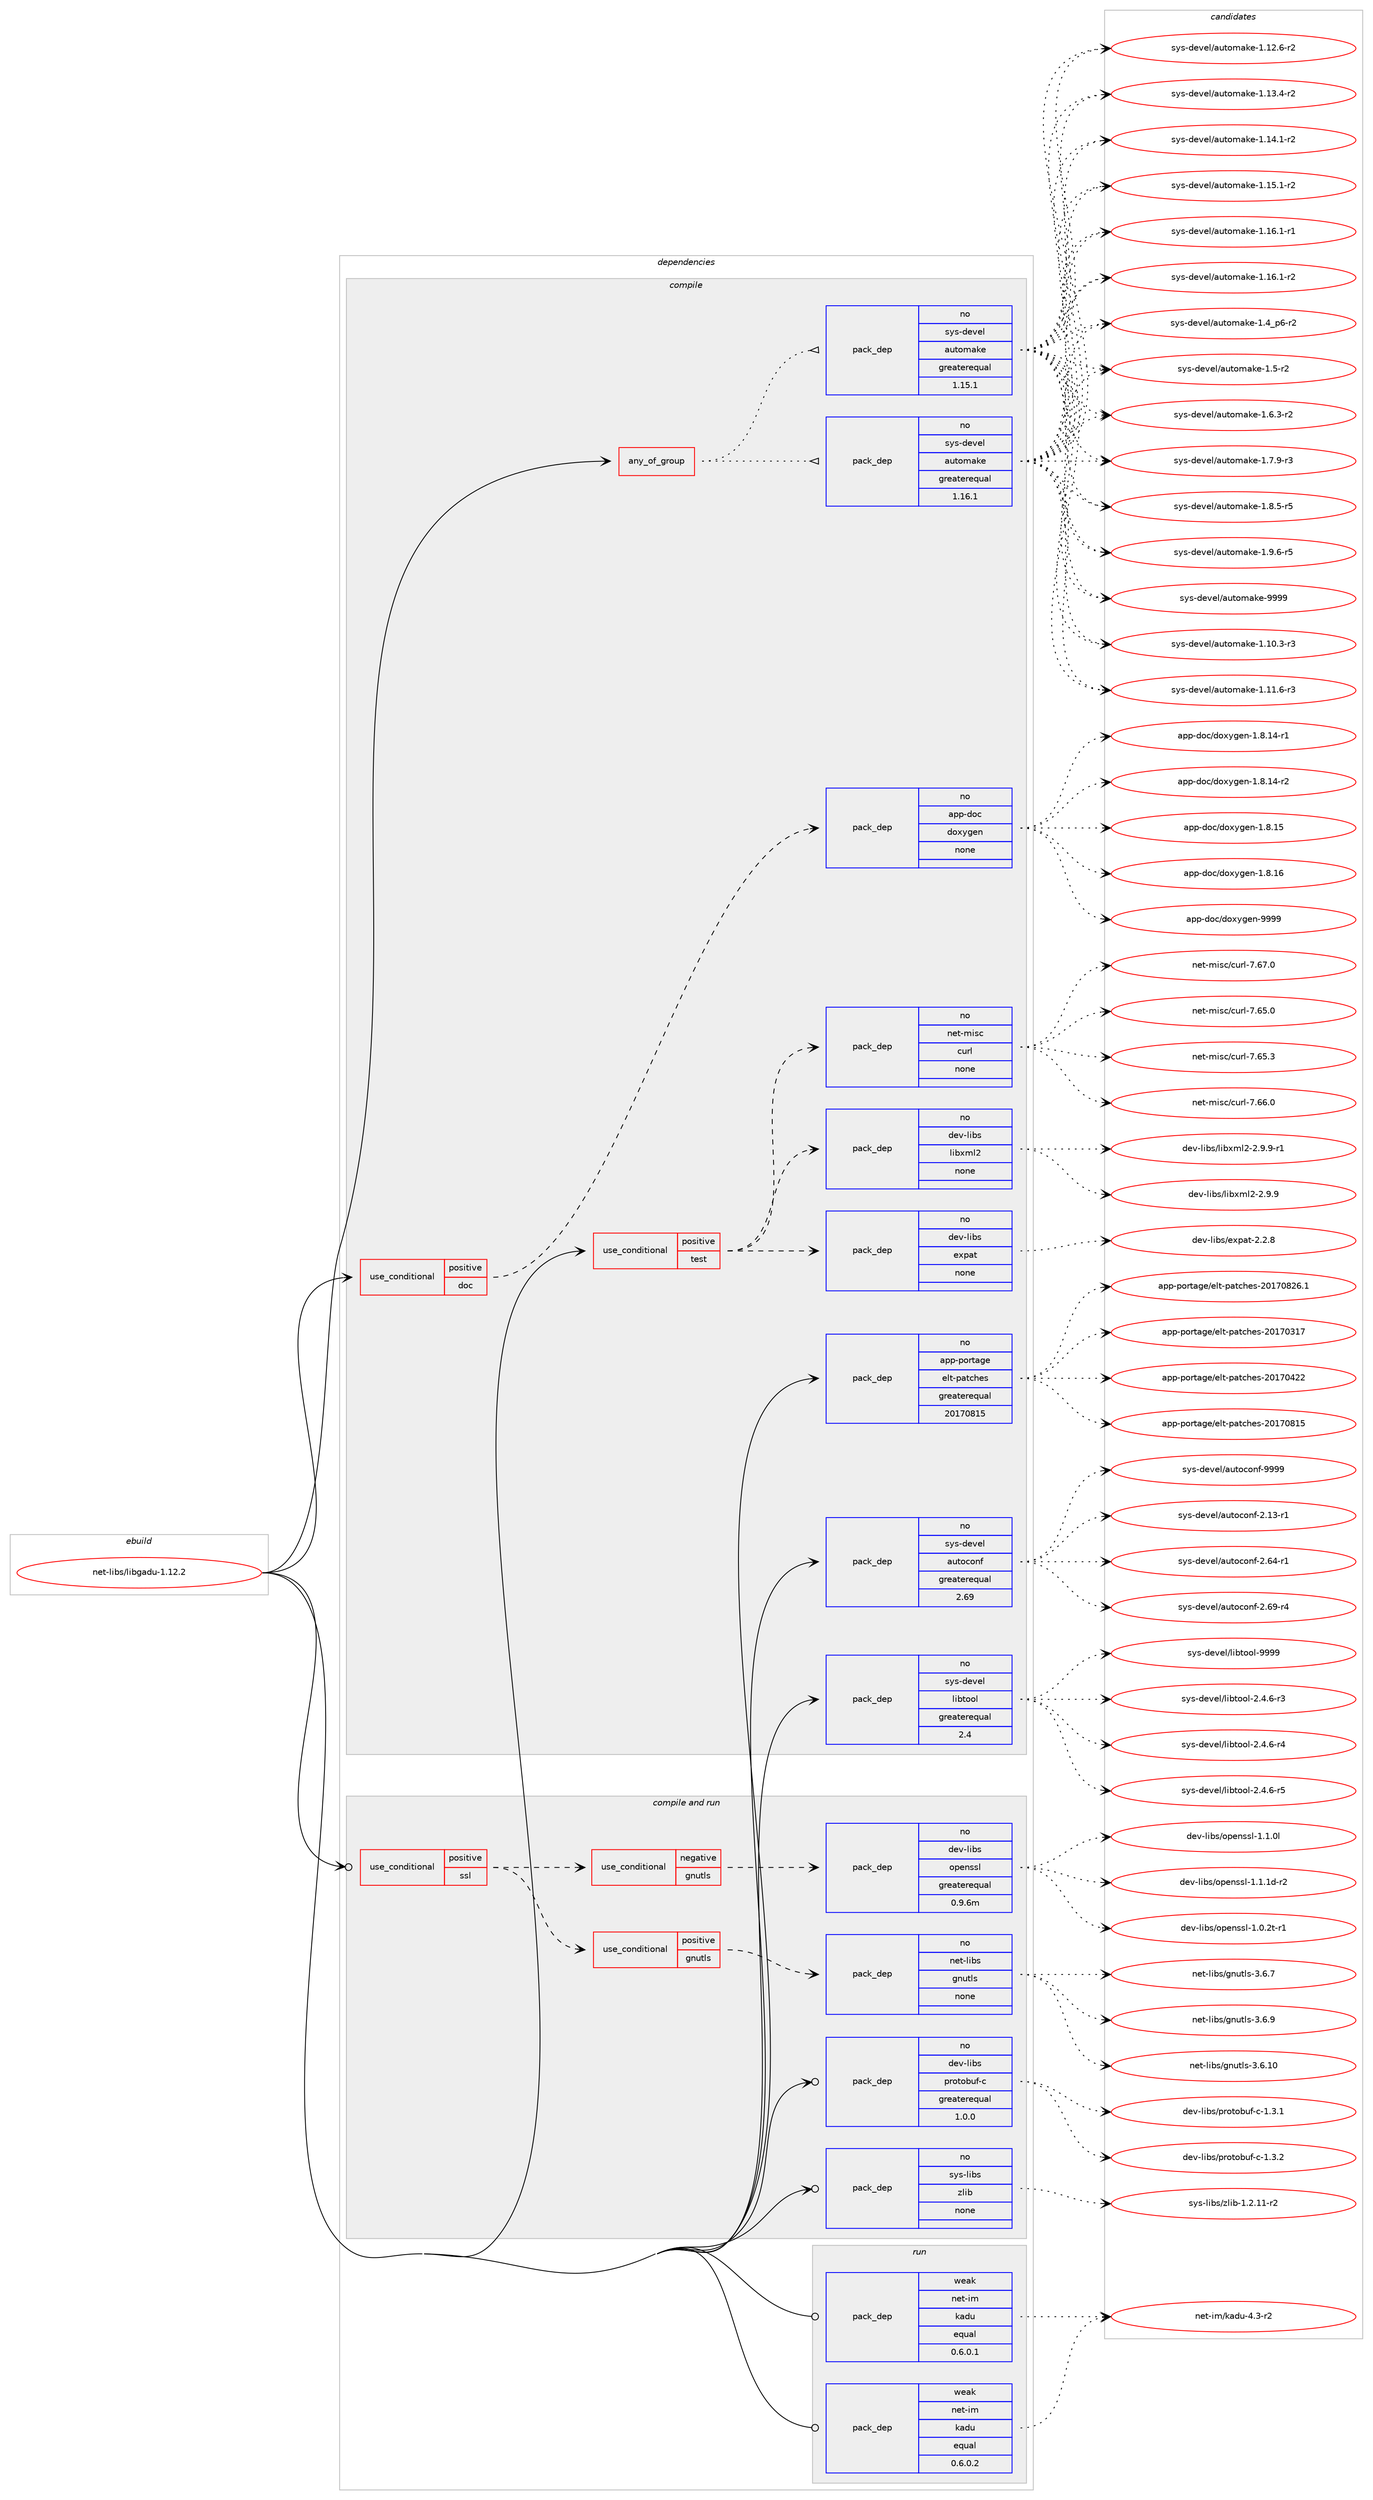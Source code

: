digraph prolog {

# *************
# Graph options
# *************

newrank=true;
concentrate=true;
compound=true;
graph [rankdir=LR,fontname=Helvetica,fontsize=10,ranksep=1.5];#, ranksep=2.5, nodesep=0.2];
edge  [arrowhead=vee];
node  [fontname=Helvetica,fontsize=10];

# **********
# The ebuild
# **********

subgraph cluster_leftcol {
color=gray;
rank=same;
label=<<i>ebuild</i>>;
id [label="net-libs/libgadu-1.12.2", color=red, width=4, href="../net-libs/libgadu-1.12.2.svg"];
}

# ****************
# The dependencies
# ****************

subgraph cluster_midcol {
color=gray;
label=<<i>dependencies</i>>;
subgraph cluster_compile {
fillcolor="#eeeeee";
style=filled;
label=<<i>compile</i>>;
subgraph any14000 {
dependency826431 [label=<<TABLE BORDER="0" CELLBORDER="1" CELLSPACING="0" CELLPADDING="4"><TR><TD CELLPADDING="10">any_of_group</TD></TR></TABLE>>, shape=none, color=red];subgraph pack610528 {
dependency826432 [label=<<TABLE BORDER="0" CELLBORDER="1" CELLSPACING="0" CELLPADDING="4" WIDTH="220"><TR><TD ROWSPAN="6" CELLPADDING="30">pack_dep</TD></TR><TR><TD WIDTH="110">no</TD></TR><TR><TD>sys-devel</TD></TR><TR><TD>automake</TD></TR><TR><TD>greaterequal</TD></TR><TR><TD>1.16.1</TD></TR></TABLE>>, shape=none, color=blue];
}
dependency826431:e -> dependency826432:w [weight=20,style="dotted",arrowhead="oinv"];
subgraph pack610529 {
dependency826433 [label=<<TABLE BORDER="0" CELLBORDER="1" CELLSPACING="0" CELLPADDING="4" WIDTH="220"><TR><TD ROWSPAN="6" CELLPADDING="30">pack_dep</TD></TR><TR><TD WIDTH="110">no</TD></TR><TR><TD>sys-devel</TD></TR><TR><TD>automake</TD></TR><TR><TD>greaterequal</TD></TR><TR><TD>1.15.1</TD></TR></TABLE>>, shape=none, color=blue];
}
dependency826431:e -> dependency826433:w [weight=20,style="dotted",arrowhead="oinv"];
}
id:e -> dependency826431:w [weight=20,style="solid",arrowhead="vee"];
subgraph cond201446 {
dependency826434 [label=<<TABLE BORDER="0" CELLBORDER="1" CELLSPACING="0" CELLPADDING="4"><TR><TD ROWSPAN="3" CELLPADDING="10">use_conditional</TD></TR><TR><TD>positive</TD></TR><TR><TD>doc</TD></TR></TABLE>>, shape=none, color=red];
subgraph pack610530 {
dependency826435 [label=<<TABLE BORDER="0" CELLBORDER="1" CELLSPACING="0" CELLPADDING="4" WIDTH="220"><TR><TD ROWSPAN="6" CELLPADDING="30">pack_dep</TD></TR><TR><TD WIDTH="110">no</TD></TR><TR><TD>app-doc</TD></TR><TR><TD>doxygen</TD></TR><TR><TD>none</TD></TR><TR><TD></TD></TR></TABLE>>, shape=none, color=blue];
}
dependency826434:e -> dependency826435:w [weight=20,style="dashed",arrowhead="vee"];
}
id:e -> dependency826434:w [weight=20,style="solid",arrowhead="vee"];
subgraph cond201447 {
dependency826436 [label=<<TABLE BORDER="0" CELLBORDER="1" CELLSPACING="0" CELLPADDING="4"><TR><TD ROWSPAN="3" CELLPADDING="10">use_conditional</TD></TR><TR><TD>positive</TD></TR><TR><TD>test</TD></TR></TABLE>>, shape=none, color=red];
subgraph pack610531 {
dependency826437 [label=<<TABLE BORDER="0" CELLBORDER="1" CELLSPACING="0" CELLPADDING="4" WIDTH="220"><TR><TD ROWSPAN="6" CELLPADDING="30">pack_dep</TD></TR><TR><TD WIDTH="110">no</TD></TR><TR><TD>dev-libs</TD></TR><TR><TD>expat</TD></TR><TR><TD>none</TD></TR><TR><TD></TD></TR></TABLE>>, shape=none, color=blue];
}
dependency826436:e -> dependency826437:w [weight=20,style="dashed",arrowhead="vee"];
subgraph pack610532 {
dependency826438 [label=<<TABLE BORDER="0" CELLBORDER="1" CELLSPACING="0" CELLPADDING="4" WIDTH="220"><TR><TD ROWSPAN="6" CELLPADDING="30">pack_dep</TD></TR><TR><TD WIDTH="110">no</TD></TR><TR><TD>dev-libs</TD></TR><TR><TD>libxml2</TD></TR><TR><TD>none</TD></TR><TR><TD></TD></TR></TABLE>>, shape=none, color=blue];
}
dependency826436:e -> dependency826438:w [weight=20,style="dashed",arrowhead="vee"];
subgraph pack610533 {
dependency826439 [label=<<TABLE BORDER="0" CELLBORDER="1" CELLSPACING="0" CELLPADDING="4" WIDTH="220"><TR><TD ROWSPAN="6" CELLPADDING="30">pack_dep</TD></TR><TR><TD WIDTH="110">no</TD></TR><TR><TD>net-misc</TD></TR><TR><TD>curl</TD></TR><TR><TD>none</TD></TR><TR><TD></TD></TR></TABLE>>, shape=none, color=blue];
}
dependency826436:e -> dependency826439:w [weight=20,style="dashed",arrowhead="vee"];
}
id:e -> dependency826436:w [weight=20,style="solid",arrowhead="vee"];
subgraph pack610534 {
dependency826440 [label=<<TABLE BORDER="0" CELLBORDER="1" CELLSPACING="0" CELLPADDING="4" WIDTH="220"><TR><TD ROWSPAN="6" CELLPADDING="30">pack_dep</TD></TR><TR><TD WIDTH="110">no</TD></TR><TR><TD>app-portage</TD></TR><TR><TD>elt-patches</TD></TR><TR><TD>greaterequal</TD></TR><TR><TD>20170815</TD></TR></TABLE>>, shape=none, color=blue];
}
id:e -> dependency826440:w [weight=20,style="solid",arrowhead="vee"];
subgraph pack610535 {
dependency826441 [label=<<TABLE BORDER="0" CELLBORDER="1" CELLSPACING="0" CELLPADDING="4" WIDTH="220"><TR><TD ROWSPAN="6" CELLPADDING="30">pack_dep</TD></TR><TR><TD WIDTH="110">no</TD></TR><TR><TD>sys-devel</TD></TR><TR><TD>autoconf</TD></TR><TR><TD>greaterequal</TD></TR><TR><TD>2.69</TD></TR></TABLE>>, shape=none, color=blue];
}
id:e -> dependency826441:w [weight=20,style="solid",arrowhead="vee"];
subgraph pack610536 {
dependency826442 [label=<<TABLE BORDER="0" CELLBORDER="1" CELLSPACING="0" CELLPADDING="4" WIDTH="220"><TR><TD ROWSPAN="6" CELLPADDING="30">pack_dep</TD></TR><TR><TD WIDTH="110">no</TD></TR><TR><TD>sys-devel</TD></TR><TR><TD>libtool</TD></TR><TR><TD>greaterequal</TD></TR><TR><TD>2.4</TD></TR></TABLE>>, shape=none, color=blue];
}
id:e -> dependency826442:w [weight=20,style="solid",arrowhead="vee"];
}
subgraph cluster_compileandrun {
fillcolor="#eeeeee";
style=filled;
label=<<i>compile and run</i>>;
subgraph cond201448 {
dependency826443 [label=<<TABLE BORDER="0" CELLBORDER="1" CELLSPACING="0" CELLPADDING="4"><TR><TD ROWSPAN="3" CELLPADDING="10">use_conditional</TD></TR><TR><TD>positive</TD></TR><TR><TD>ssl</TD></TR></TABLE>>, shape=none, color=red];
subgraph cond201449 {
dependency826444 [label=<<TABLE BORDER="0" CELLBORDER="1" CELLSPACING="0" CELLPADDING="4"><TR><TD ROWSPAN="3" CELLPADDING="10">use_conditional</TD></TR><TR><TD>positive</TD></TR><TR><TD>gnutls</TD></TR></TABLE>>, shape=none, color=red];
subgraph pack610537 {
dependency826445 [label=<<TABLE BORDER="0" CELLBORDER="1" CELLSPACING="0" CELLPADDING="4" WIDTH="220"><TR><TD ROWSPAN="6" CELLPADDING="30">pack_dep</TD></TR><TR><TD WIDTH="110">no</TD></TR><TR><TD>net-libs</TD></TR><TR><TD>gnutls</TD></TR><TR><TD>none</TD></TR><TR><TD></TD></TR></TABLE>>, shape=none, color=blue];
}
dependency826444:e -> dependency826445:w [weight=20,style="dashed",arrowhead="vee"];
}
dependency826443:e -> dependency826444:w [weight=20,style="dashed",arrowhead="vee"];
subgraph cond201450 {
dependency826446 [label=<<TABLE BORDER="0" CELLBORDER="1" CELLSPACING="0" CELLPADDING="4"><TR><TD ROWSPAN="3" CELLPADDING="10">use_conditional</TD></TR><TR><TD>negative</TD></TR><TR><TD>gnutls</TD></TR></TABLE>>, shape=none, color=red];
subgraph pack610538 {
dependency826447 [label=<<TABLE BORDER="0" CELLBORDER="1" CELLSPACING="0" CELLPADDING="4" WIDTH="220"><TR><TD ROWSPAN="6" CELLPADDING="30">pack_dep</TD></TR><TR><TD WIDTH="110">no</TD></TR><TR><TD>dev-libs</TD></TR><TR><TD>openssl</TD></TR><TR><TD>greaterequal</TD></TR><TR><TD>0.9.6m</TD></TR></TABLE>>, shape=none, color=blue];
}
dependency826446:e -> dependency826447:w [weight=20,style="dashed",arrowhead="vee"];
}
dependency826443:e -> dependency826446:w [weight=20,style="dashed",arrowhead="vee"];
}
id:e -> dependency826443:w [weight=20,style="solid",arrowhead="odotvee"];
subgraph pack610539 {
dependency826448 [label=<<TABLE BORDER="0" CELLBORDER="1" CELLSPACING="0" CELLPADDING="4" WIDTH="220"><TR><TD ROWSPAN="6" CELLPADDING="30">pack_dep</TD></TR><TR><TD WIDTH="110">no</TD></TR><TR><TD>dev-libs</TD></TR><TR><TD>protobuf-c</TD></TR><TR><TD>greaterequal</TD></TR><TR><TD>1.0.0</TD></TR></TABLE>>, shape=none, color=blue];
}
id:e -> dependency826448:w [weight=20,style="solid",arrowhead="odotvee"];
subgraph pack610540 {
dependency826449 [label=<<TABLE BORDER="0" CELLBORDER="1" CELLSPACING="0" CELLPADDING="4" WIDTH="220"><TR><TD ROWSPAN="6" CELLPADDING="30">pack_dep</TD></TR><TR><TD WIDTH="110">no</TD></TR><TR><TD>sys-libs</TD></TR><TR><TD>zlib</TD></TR><TR><TD>none</TD></TR><TR><TD></TD></TR></TABLE>>, shape=none, color=blue];
}
id:e -> dependency826449:w [weight=20,style="solid",arrowhead="odotvee"];
}
subgraph cluster_run {
fillcolor="#eeeeee";
style=filled;
label=<<i>run</i>>;
subgraph pack610541 {
dependency826450 [label=<<TABLE BORDER="0" CELLBORDER="1" CELLSPACING="0" CELLPADDING="4" WIDTH="220"><TR><TD ROWSPAN="6" CELLPADDING="30">pack_dep</TD></TR><TR><TD WIDTH="110">weak</TD></TR><TR><TD>net-im</TD></TR><TR><TD>kadu</TD></TR><TR><TD>equal</TD></TR><TR><TD>0.6.0.1</TD></TR></TABLE>>, shape=none, color=blue];
}
id:e -> dependency826450:w [weight=20,style="solid",arrowhead="odot"];
subgraph pack610542 {
dependency826451 [label=<<TABLE BORDER="0" CELLBORDER="1" CELLSPACING="0" CELLPADDING="4" WIDTH="220"><TR><TD ROWSPAN="6" CELLPADDING="30">pack_dep</TD></TR><TR><TD WIDTH="110">weak</TD></TR><TR><TD>net-im</TD></TR><TR><TD>kadu</TD></TR><TR><TD>equal</TD></TR><TR><TD>0.6.0.2</TD></TR></TABLE>>, shape=none, color=blue];
}
id:e -> dependency826451:w [weight=20,style="solid",arrowhead="odot"];
}
}

# **************
# The candidates
# **************

subgraph cluster_choices {
rank=same;
color=gray;
label=<<i>candidates</i>>;

subgraph choice610528 {
color=black;
nodesep=1;
choice11512111545100101118101108479711711611110997107101454946494846514511451 [label="sys-devel/automake-1.10.3-r3", color=red, width=4,href="../sys-devel/automake-1.10.3-r3.svg"];
choice11512111545100101118101108479711711611110997107101454946494946544511451 [label="sys-devel/automake-1.11.6-r3", color=red, width=4,href="../sys-devel/automake-1.11.6-r3.svg"];
choice11512111545100101118101108479711711611110997107101454946495046544511450 [label="sys-devel/automake-1.12.6-r2", color=red, width=4,href="../sys-devel/automake-1.12.6-r2.svg"];
choice11512111545100101118101108479711711611110997107101454946495146524511450 [label="sys-devel/automake-1.13.4-r2", color=red, width=4,href="../sys-devel/automake-1.13.4-r2.svg"];
choice11512111545100101118101108479711711611110997107101454946495246494511450 [label="sys-devel/automake-1.14.1-r2", color=red, width=4,href="../sys-devel/automake-1.14.1-r2.svg"];
choice11512111545100101118101108479711711611110997107101454946495346494511450 [label="sys-devel/automake-1.15.1-r2", color=red, width=4,href="../sys-devel/automake-1.15.1-r2.svg"];
choice11512111545100101118101108479711711611110997107101454946495446494511449 [label="sys-devel/automake-1.16.1-r1", color=red, width=4,href="../sys-devel/automake-1.16.1-r1.svg"];
choice11512111545100101118101108479711711611110997107101454946495446494511450 [label="sys-devel/automake-1.16.1-r2", color=red, width=4,href="../sys-devel/automake-1.16.1-r2.svg"];
choice115121115451001011181011084797117116111109971071014549465295112544511450 [label="sys-devel/automake-1.4_p6-r2", color=red, width=4,href="../sys-devel/automake-1.4_p6-r2.svg"];
choice11512111545100101118101108479711711611110997107101454946534511450 [label="sys-devel/automake-1.5-r2", color=red, width=4,href="../sys-devel/automake-1.5-r2.svg"];
choice115121115451001011181011084797117116111109971071014549465446514511450 [label="sys-devel/automake-1.6.3-r2", color=red, width=4,href="../sys-devel/automake-1.6.3-r2.svg"];
choice115121115451001011181011084797117116111109971071014549465546574511451 [label="sys-devel/automake-1.7.9-r3", color=red, width=4,href="../sys-devel/automake-1.7.9-r3.svg"];
choice115121115451001011181011084797117116111109971071014549465646534511453 [label="sys-devel/automake-1.8.5-r5", color=red, width=4,href="../sys-devel/automake-1.8.5-r5.svg"];
choice115121115451001011181011084797117116111109971071014549465746544511453 [label="sys-devel/automake-1.9.6-r5", color=red, width=4,href="../sys-devel/automake-1.9.6-r5.svg"];
choice115121115451001011181011084797117116111109971071014557575757 [label="sys-devel/automake-9999", color=red, width=4,href="../sys-devel/automake-9999.svg"];
dependency826432:e -> choice11512111545100101118101108479711711611110997107101454946494846514511451:w [style=dotted,weight="100"];
dependency826432:e -> choice11512111545100101118101108479711711611110997107101454946494946544511451:w [style=dotted,weight="100"];
dependency826432:e -> choice11512111545100101118101108479711711611110997107101454946495046544511450:w [style=dotted,weight="100"];
dependency826432:e -> choice11512111545100101118101108479711711611110997107101454946495146524511450:w [style=dotted,weight="100"];
dependency826432:e -> choice11512111545100101118101108479711711611110997107101454946495246494511450:w [style=dotted,weight="100"];
dependency826432:e -> choice11512111545100101118101108479711711611110997107101454946495346494511450:w [style=dotted,weight="100"];
dependency826432:e -> choice11512111545100101118101108479711711611110997107101454946495446494511449:w [style=dotted,weight="100"];
dependency826432:e -> choice11512111545100101118101108479711711611110997107101454946495446494511450:w [style=dotted,weight="100"];
dependency826432:e -> choice115121115451001011181011084797117116111109971071014549465295112544511450:w [style=dotted,weight="100"];
dependency826432:e -> choice11512111545100101118101108479711711611110997107101454946534511450:w [style=dotted,weight="100"];
dependency826432:e -> choice115121115451001011181011084797117116111109971071014549465446514511450:w [style=dotted,weight="100"];
dependency826432:e -> choice115121115451001011181011084797117116111109971071014549465546574511451:w [style=dotted,weight="100"];
dependency826432:e -> choice115121115451001011181011084797117116111109971071014549465646534511453:w [style=dotted,weight="100"];
dependency826432:e -> choice115121115451001011181011084797117116111109971071014549465746544511453:w [style=dotted,weight="100"];
dependency826432:e -> choice115121115451001011181011084797117116111109971071014557575757:w [style=dotted,weight="100"];
}
subgraph choice610529 {
color=black;
nodesep=1;
choice11512111545100101118101108479711711611110997107101454946494846514511451 [label="sys-devel/automake-1.10.3-r3", color=red, width=4,href="../sys-devel/automake-1.10.3-r3.svg"];
choice11512111545100101118101108479711711611110997107101454946494946544511451 [label="sys-devel/automake-1.11.6-r3", color=red, width=4,href="../sys-devel/automake-1.11.6-r3.svg"];
choice11512111545100101118101108479711711611110997107101454946495046544511450 [label="sys-devel/automake-1.12.6-r2", color=red, width=4,href="../sys-devel/automake-1.12.6-r2.svg"];
choice11512111545100101118101108479711711611110997107101454946495146524511450 [label="sys-devel/automake-1.13.4-r2", color=red, width=4,href="../sys-devel/automake-1.13.4-r2.svg"];
choice11512111545100101118101108479711711611110997107101454946495246494511450 [label="sys-devel/automake-1.14.1-r2", color=red, width=4,href="../sys-devel/automake-1.14.1-r2.svg"];
choice11512111545100101118101108479711711611110997107101454946495346494511450 [label="sys-devel/automake-1.15.1-r2", color=red, width=4,href="../sys-devel/automake-1.15.1-r2.svg"];
choice11512111545100101118101108479711711611110997107101454946495446494511449 [label="sys-devel/automake-1.16.1-r1", color=red, width=4,href="../sys-devel/automake-1.16.1-r1.svg"];
choice11512111545100101118101108479711711611110997107101454946495446494511450 [label="sys-devel/automake-1.16.1-r2", color=red, width=4,href="../sys-devel/automake-1.16.1-r2.svg"];
choice115121115451001011181011084797117116111109971071014549465295112544511450 [label="sys-devel/automake-1.4_p6-r2", color=red, width=4,href="../sys-devel/automake-1.4_p6-r2.svg"];
choice11512111545100101118101108479711711611110997107101454946534511450 [label="sys-devel/automake-1.5-r2", color=red, width=4,href="../sys-devel/automake-1.5-r2.svg"];
choice115121115451001011181011084797117116111109971071014549465446514511450 [label="sys-devel/automake-1.6.3-r2", color=red, width=4,href="../sys-devel/automake-1.6.3-r2.svg"];
choice115121115451001011181011084797117116111109971071014549465546574511451 [label="sys-devel/automake-1.7.9-r3", color=red, width=4,href="../sys-devel/automake-1.7.9-r3.svg"];
choice115121115451001011181011084797117116111109971071014549465646534511453 [label="sys-devel/automake-1.8.5-r5", color=red, width=4,href="../sys-devel/automake-1.8.5-r5.svg"];
choice115121115451001011181011084797117116111109971071014549465746544511453 [label="sys-devel/automake-1.9.6-r5", color=red, width=4,href="../sys-devel/automake-1.9.6-r5.svg"];
choice115121115451001011181011084797117116111109971071014557575757 [label="sys-devel/automake-9999", color=red, width=4,href="../sys-devel/automake-9999.svg"];
dependency826433:e -> choice11512111545100101118101108479711711611110997107101454946494846514511451:w [style=dotted,weight="100"];
dependency826433:e -> choice11512111545100101118101108479711711611110997107101454946494946544511451:w [style=dotted,weight="100"];
dependency826433:e -> choice11512111545100101118101108479711711611110997107101454946495046544511450:w [style=dotted,weight="100"];
dependency826433:e -> choice11512111545100101118101108479711711611110997107101454946495146524511450:w [style=dotted,weight="100"];
dependency826433:e -> choice11512111545100101118101108479711711611110997107101454946495246494511450:w [style=dotted,weight="100"];
dependency826433:e -> choice11512111545100101118101108479711711611110997107101454946495346494511450:w [style=dotted,weight="100"];
dependency826433:e -> choice11512111545100101118101108479711711611110997107101454946495446494511449:w [style=dotted,weight="100"];
dependency826433:e -> choice11512111545100101118101108479711711611110997107101454946495446494511450:w [style=dotted,weight="100"];
dependency826433:e -> choice115121115451001011181011084797117116111109971071014549465295112544511450:w [style=dotted,weight="100"];
dependency826433:e -> choice11512111545100101118101108479711711611110997107101454946534511450:w [style=dotted,weight="100"];
dependency826433:e -> choice115121115451001011181011084797117116111109971071014549465446514511450:w [style=dotted,weight="100"];
dependency826433:e -> choice115121115451001011181011084797117116111109971071014549465546574511451:w [style=dotted,weight="100"];
dependency826433:e -> choice115121115451001011181011084797117116111109971071014549465646534511453:w [style=dotted,weight="100"];
dependency826433:e -> choice115121115451001011181011084797117116111109971071014549465746544511453:w [style=dotted,weight="100"];
dependency826433:e -> choice115121115451001011181011084797117116111109971071014557575757:w [style=dotted,weight="100"];
}
subgraph choice610530 {
color=black;
nodesep=1;
choice97112112451001119947100111120121103101110454946564649524511449 [label="app-doc/doxygen-1.8.14-r1", color=red, width=4,href="../app-doc/doxygen-1.8.14-r1.svg"];
choice97112112451001119947100111120121103101110454946564649524511450 [label="app-doc/doxygen-1.8.14-r2", color=red, width=4,href="../app-doc/doxygen-1.8.14-r2.svg"];
choice9711211245100111994710011112012110310111045494656464953 [label="app-doc/doxygen-1.8.15", color=red, width=4,href="../app-doc/doxygen-1.8.15.svg"];
choice9711211245100111994710011112012110310111045494656464954 [label="app-doc/doxygen-1.8.16", color=red, width=4,href="../app-doc/doxygen-1.8.16.svg"];
choice971121124510011199471001111201211031011104557575757 [label="app-doc/doxygen-9999", color=red, width=4,href="../app-doc/doxygen-9999.svg"];
dependency826435:e -> choice97112112451001119947100111120121103101110454946564649524511449:w [style=dotted,weight="100"];
dependency826435:e -> choice97112112451001119947100111120121103101110454946564649524511450:w [style=dotted,weight="100"];
dependency826435:e -> choice9711211245100111994710011112012110310111045494656464953:w [style=dotted,weight="100"];
dependency826435:e -> choice9711211245100111994710011112012110310111045494656464954:w [style=dotted,weight="100"];
dependency826435:e -> choice971121124510011199471001111201211031011104557575757:w [style=dotted,weight="100"];
}
subgraph choice610531 {
color=black;
nodesep=1;
choice10010111845108105981154710112011297116455046504656 [label="dev-libs/expat-2.2.8", color=red, width=4,href="../dev-libs/expat-2.2.8.svg"];
dependency826437:e -> choice10010111845108105981154710112011297116455046504656:w [style=dotted,weight="100"];
}
subgraph choice610532 {
color=black;
nodesep=1;
choice1001011184510810598115471081059812010910850455046574657 [label="dev-libs/libxml2-2.9.9", color=red, width=4,href="../dev-libs/libxml2-2.9.9.svg"];
choice10010111845108105981154710810598120109108504550465746574511449 [label="dev-libs/libxml2-2.9.9-r1", color=red, width=4,href="../dev-libs/libxml2-2.9.9-r1.svg"];
dependency826438:e -> choice1001011184510810598115471081059812010910850455046574657:w [style=dotted,weight="100"];
dependency826438:e -> choice10010111845108105981154710810598120109108504550465746574511449:w [style=dotted,weight="100"];
}
subgraph choice610533 {
color=black;
nodesep=1;
choice1101011164510910511599479911711410845554654534648 [label="net-misc/curl-7.65.0", color=red, width=4,href="../net-misc/curl-7.65.0.svg"];
choice1101011164510910511599479911711410845554654534651 [label="net-misc/curl-7.65.3", color=red, width=4,href="../net-misc/curl-7.65.3.svg"];
choice1101011164510910511599479911711410845554654544648 [label="net-misc/curl-7.66.0", color=red, width=4,href="../net-misc/curl-7.66.0.svg"];
choice1101011164510910511599479911711410845554654554648 [label="net-misc/curl-7.67.0", color=red, width=4,href="../net-misc/curl-7.67.0.svg"];
dependency826439:e -> choice1101011164510910511599479911711410845554654534648:w [style=dotted,weight="100"];
dependency826439:e -> choice1101011164510910511599479911711410845554654534651:w [style=dotted,weight="100"];
dependency826439:e -> choice1101011164510910511599479911711410845554654544648:w [style=dotted,weight="100"];
dependency826439:e -> choice1101011164510910511599479911711410845554654554648:w [style=dotted,weight="100"];
}
subgraph choice610534 {
color=black;
nodesep=1;
choice97112112451121111141169710310147101108116451129711699104101115455048495548514955 [label="app-portage/elt-patches-20170317", color=red, width=4,href="../app-portage/elt-patches-20170317.svg"];
choice97112112451121111141169710310147101108116451129711699104101115455048495548525050 [label="app-portage/elt-patches-20170422", color=red, width=4,href="../app-portage/elt-patches-20170422.svg"];
choice97112112451121111141169710310147101108116451129711699104101115455048495548564953 [label="app-portage/elt-patches-20170815", color=red, width=4,href="../app-portage/elt-patches-20170815.svg"];
choice971121124511211111411697103101471011081164511297116991041011154550484955485650544649 [label="app-portage/elt-patches-20170826.1", color=red, width=4,href="../app-portage/elt-patches-20170826.1.svg"];
dependency826440:e -> choice97112112451121111141169710310147101108116451129711699104101115455048495548514955:w [style=dotted,weight="100"];
dependency826440:e -> choice97112112451121111141169710310147101108116451129711699104101115455048495548525050:w [style=dotted,weight="100"];
dependency826440:e -> choice97112112451121111141169710310147101108116451129711699104101115455048495548564953:w [style=dotted,weight="100"];
dependency826440:e -> choice971121124511211111411697103101471011081164511297116991041011154550484955485650544649:w [style=dotted,weight="100"];
}
subgraph choice610535 {
color=black;
nodesep=1;
choice1151211154510010111810110847971171161119911111010245504649514511449 [label="sys-devel/autoconf-2.13-r1", color=red, width=4,href="../sys-devel/autoconf-2.13-r1.svg"];
choice1151211154510010111810110847971171161119911111010245504654524511449 [label="sys-devel/autoconf-2.64-r1", color=red, width=4,href="../sys-devel/autoconf-2.64-r1.svg"];
choice1151211154510010111810110847971171161119911111010245504654574511452 [label="sys-devel/autoconf-2.69-r4", color=red, width=4,href="../sys-devel/autoconf-2.69-r4.svg"];
choice115121115451001011181011084797117116111991111101024557575757 [label="sys-devel/autoconf-9999", color=red, width=4,href="../sys-devel/autoconf-9999.svg"];
dependency826441:e -> choice1151211154510010111810110847971171161119911111010245504649514511449:w [style=dotted,weight="100"];
dependency826441:e -> choice1151211154510010111810110847971171161119911111010245504654524511449:w [style=dotted,weight="100"];
dependency826441:e -> choice1151211154510010111810110847971171161119911111010245504654574511452:w [style=dotted,weight="100"];
dependency826441:e -> choice115121115451001011181011084797117116111991111101024557575757:w [style=dotted,weight="100"];
}
subgraph choice610536 {
color=black;
nodesep=1;
choice1151211154510010111810110847108105981161111111084550465246544511451 [label="sys-devel/libtool-2.4.6-r3", color=red, width=4,href="../sys-devel/libtool-2.4.6-r3.svg"];
choice1151211154510010111810110847108105981161111111084550465246544511452 [label="sys-devel/libtool-2.4.6-r4", color=red, width=4,href="../sys-devel/libtool-2.4.6-r4.svg"];
choice1151211154510010111810110847108105981161111111084550465246544511453 [label="sys-devel/libtool-2.4.6-r5", color=red, width=4,href="../sys-devel/libtool-2.4.6-r5.svg"];
choice1151211154510010111810110847108105981161111111084557575757 [label="sys-devel/libtool-9999", color=red, width=4,href="../sys-devel/libtool-9999.svg"];
dependency826442:e -> choice1151211154510010111810110847108105981161111111084550465246544511451:w [style=dotted,weight="100"];
dependency826442:e -> choice1151211154510010111810110847108105981161111111084550465246544511452:w [style=dotted,weight="100"];
dependency826442:e -> choice1151211154510010111810110847108105981161111111084550465246544511453:w [style=dotted,weight="100"];
dependency826442:e -> choice1151211154510010111810110847108105981161111111084557575757:w [style=dotted,weight="100"];
}
subgraph choice610537 {
color=black;
nodesep=1;
choice11010111645108105981154710311011711610811545514654464948 [label="net-libs/gnutls-3.6.10", color=red, width=4,href="../net-libs/gnutls-3.6.10.svg"];
choice110101116451081059811547103110117116108115455146544655 [label="net-libs/gnutls-3.6.7", color=red, width=4,href="../net-libs/gnutls-3.6.7.svg"];
choice110101116451081059811547103110117116108115455146544657 [label="net-libs/gnutls-3.6.9", color=red, width=4,href="../net-libs/gnutls-3.6.9.svg"];
dependency826445:e -> choice11010111645108105981154710311011711610811545514654464948:w [style=dotted,weight="100"];
dependency826445:e -> choice110101116451081059811547103110117116108115455146544655:w [style=dotted,weight="100"];
dependency826445:e -> choice110101116451081059811547103110117116108115455146544657:w [style=dotted,weight="100"];
}
subgraph choice610538 {
color=black;
nodesep=1;
choice1001011184510810598115471111121011101151151084549464846501164511449 [label="dev-libs/openssl-1.0.2t-r1", color=red, width=4,href="../dev-libs/openssl-1.0.2t-r1.svg"];
choice100101118451081059811547111112101110115115108454946494648108 [label="dev-libs/openssl-1.1.0l", color=red, width=4,href="../dev-libs/openssl-1.1.0l.svg"];
choice1001011184510810598115471111121011101151151084549464946491004511450 [label="dev-libs/openssl-1.1.1d-r2", color=red, width=4,href="../dev-libs/openssl-1.1.1d-r2.svg"];
dependency826447:e -> choice1001011184510810598115471111121011101151151084549464846501164511449:w [style=dotted,weight="100"];
dependency826447:e -> choice100101118451081059811547111112101110115115108454946494648108:w [style=dotted,weight="100"];
dependency826447:e -> choice1001011184510810598115471111121011101151151084549464946491004511450:w [style=dotted,weight="100"];
}
subgraph choice610539 {
color=black;
nodesep=1;
choice100101118451081059811547112114111116111981171024599454946514649 [label="dev-libs/protobuf-c-1.3.1", color=red, width=4,href="../dev-libs/protobuf-c-1.3.1.svg"];
choice100101118451081059811547112114111116111981171024599454946514650 [label="dev-libs/protobuf-c-1.3.2", color=red, width=4,href="../dev-libs/protobuf-c-1.3.2.svg"];
dependency826448:e -> choice100101118451081059811547112114111116111981171024599454946514649:w [style=dotted,weight="100"];
dependency826448:e -> choice100101118451081059811547112114111116111981171024599454946514650:w [style=dotted,weight="100"];
}
subgraph choice610540 {
color=black;
nodesep=1;
choice11512111545108105981154712210810598454946504649494511450 [label="sys-libs/zlib-1.2.11-r2", color=red, width=4,href="../sys-libs/zlib-1.2.11-r2.svg"];
dependency826449:e -> choice11512111545108105981154712210810598454946504649494511450:w [style=dotted,weight="100"];
}
subgraph choice610541 {
color=black;
nodesep=1;
choice110101116451051094710797100117455246514511450 [label="net-im/kadu-4.3-r2", color=red, width=4,href="../net-im/kadu-4.3-r2.svg"];
dependency826450:e -> choice110101116451051094710797100117455246514511450:w [style=dotted,weight="100"];
}
subgraph choice610542 {
color=black;
nodesep=1;
choice110101116451051094710797100117455246514511450 [label="net-im/kadu-4.3-r2", color=red, width=4,href="../net-im/kadu-4.3-r2.svg"];
dependency826451:e -> choice110101116451051094710797100117455246514511450:w [style=dotted,weight="100"];
}
}

}
